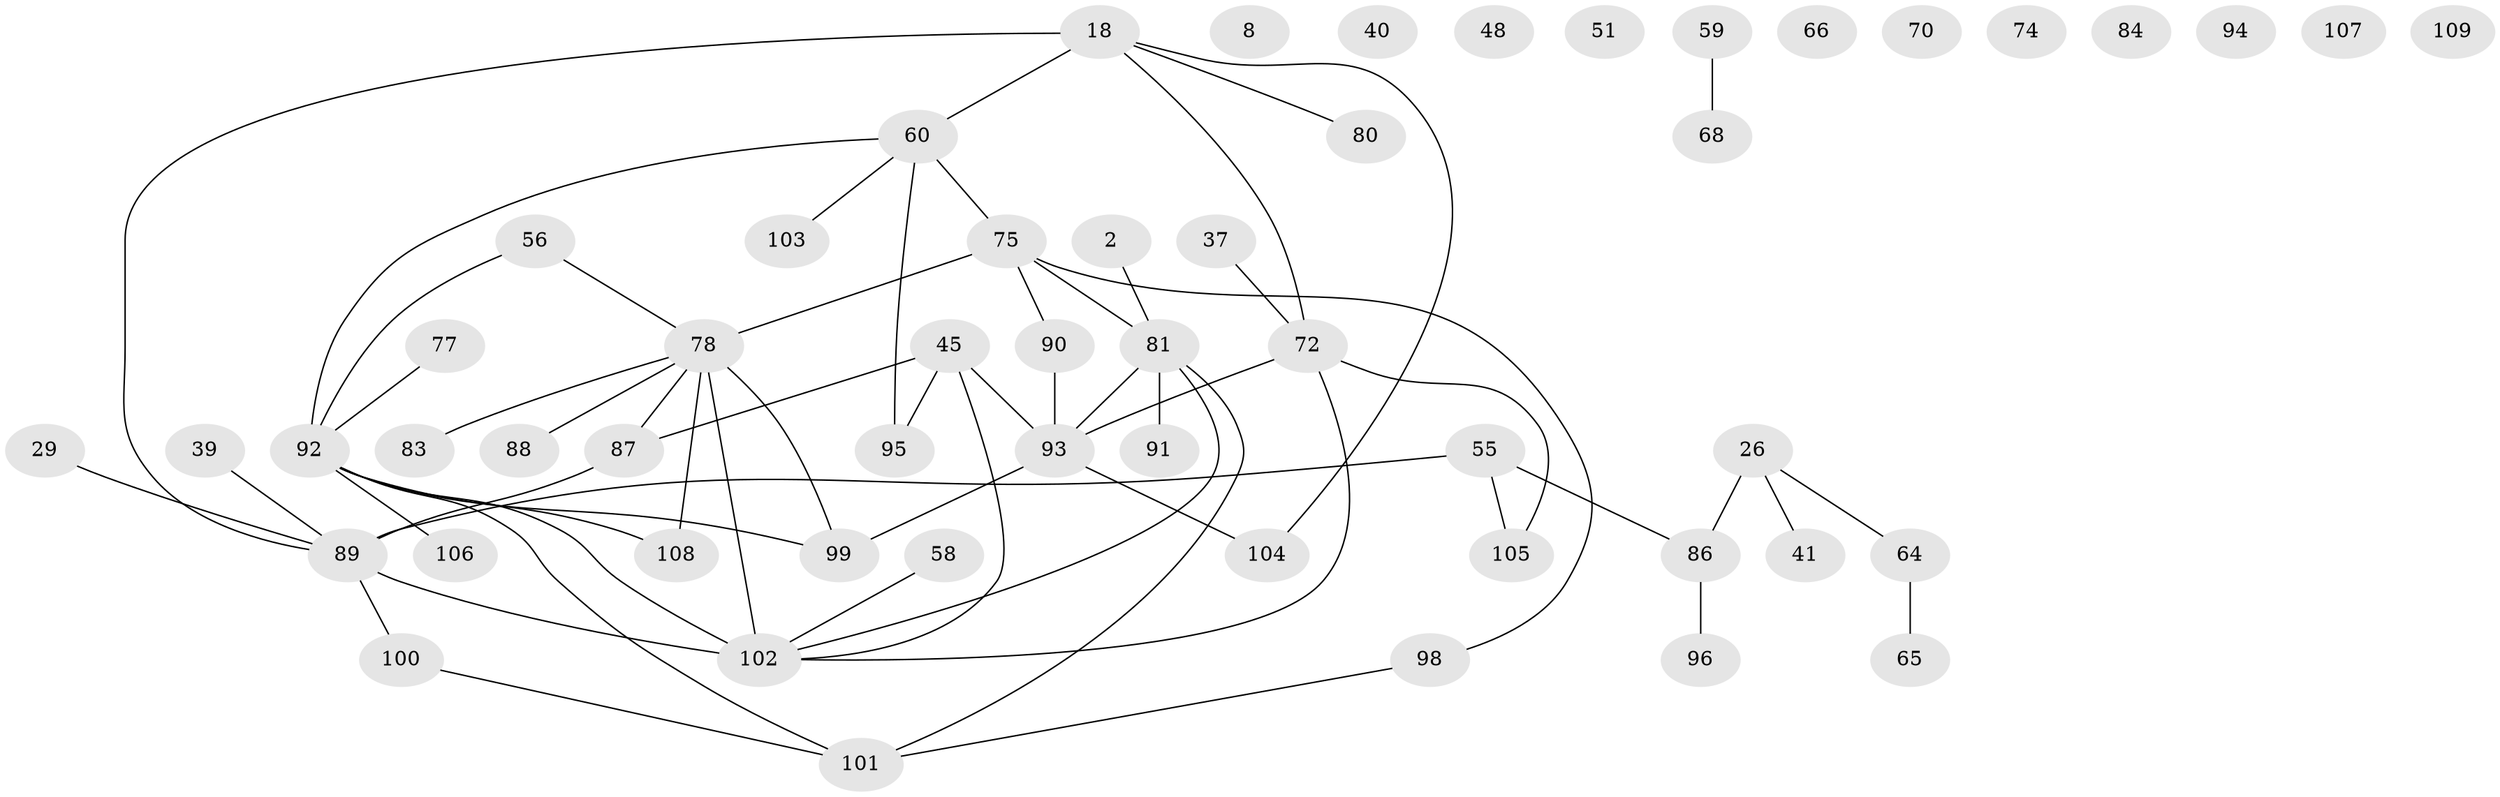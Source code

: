 // original degree distribution, {4: 0.13761467889908258, 1: 0.24770642201834864, 3: 0.1926605504587156, 6: 0.027522935779816515, 0: 0.08256880733944955, 5: 0.045871559633027525, 2: 0.25688073394495414, 7: 0.009174311926605505}
// Generated by graph-tools (version 1.1) at 2025/02/03/05/25 17:02:34]
// undirected, 54 vertices, 60 edges
graph export_dot {
graph [start="1"]
  node [color=gray90,style=filled];
  2;
  8;
  18;
  26;
  29;
  37;
  39 [super="+17"];
  40;
  41;
  45 [super="+33"];
  48;
  51 [super="+34"];
  55;
  56 [super="+23"];
  58 [super="+30"];
  59;
  60 [super="+16"];
  64;
  65;
  66;
  68;
  70 [super="+42"];
  72 [super="+3+49+62"];
  74;
  75 [super="+63"];
  77;
  78 [super="+28"];
  80 [super="+15"];
  81 [super="+43+79"];
  83;
  84;
  86 [super="+27"];
  87 [super="+73"];
  88 [super="+20"];
  89 [super="+5+44+47"];
  90;
  91;
  92 [super="+1+53"];
  93 [super="+67"];
  94;
  95;
  96;
  98;
  99 [super="+31+97"];
  100 [super="+82"];
  101 [super="+52"];
  102 [super="+24+14"];
  103;
  104 [super="+11"];
  105;
  106;
  107;
  108 [super="+54+50"];
  109;
  2 -- 81;
  18 -- 60 [weight=2];
  18 -- 89;
  18 -- 104;
  18 -- 72;
  18 -- 80;
  26 -- 41;
  26 -- 64;
  26 -- 86 [weight=2];
  29 -- 89;
  37 -- 72;
  39 -- 89;
  45 -- 93 [weight=2];
  45 -- 102;
  45 -- 95 [weight=2];
  45 -- 87;
  55 -- 86;
  55 -- 105;
  55 -- 89 [weight=2];
  56 -- 78;
  56 -- 92;
  58 -- 102;
  59 -- 68;
  60 -- 103;
  60 -- 95;
  60 -- 92;
  60 -- 75;
  64 -- 65;
  72 -- 102 [weight=2];
  72 -- 105;
  72 -- 93;
  75 -- 90;
  75 -- 81;
  75 -- 98;
  75 -- 78;
  77 -- 92;
  78 -- 102 [weight=2];
  78 -- 83;
  78 -- 87;
  78 -- 88;
  78 -- 108;
  78 -- 99;
  81 -- 102;
  81 -- 101;
  81 -- 91;
  81 -- 93 [weight=2];
  86 -- 96;
  87 -- 89;
  89 -- 102 [weight=3];
  89 -- 100;
  90 -- 93;
  92 -- 106 [weight=2];
  92 -- 102 [weight=3];
  92 -- 108;
  92 -- 99;
  92 -- 101;
  93 -- 104;
  93 -- 99;
  98 -- 101;
  100 -- 101;
}
